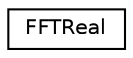 digraph G
{
  edge [fontname="Helvetica",fontsize="10",labelfontname="Helvetica",labelfontsize="10"];
  node [fontname="Helvetica",fontsize="10",shape=record];
  rankdir="LR";
  Node1 [label="FFTReal",height=0.2,width=0.4,color="black", fillcolor="white", style="filled",URL="$class_f_f_t_real.html"];
}
